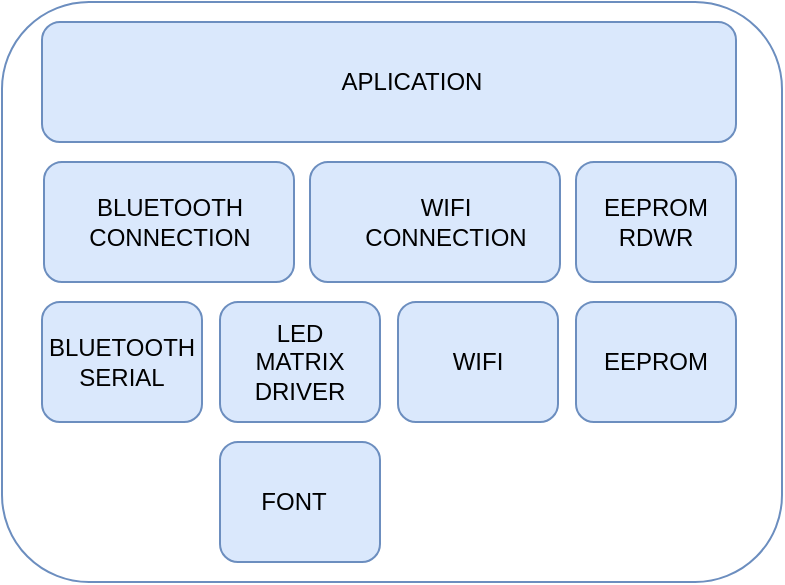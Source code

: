 <mxfile version="11.0.8" type="device"><diagram id="xJpgT9XK14lNLANqex7u" name="Page-1"><mxGraphModel dx="897" dy="524" grid="1" gridSize="10" guides="1" tooltips="1" connect="1" arrows="1" fold="1" page="1" pageScale="1" pageWidth="827" pageHeight="1169" math="0" shadow="0"><root><mxCell id="0"/><mxCell id="1" parent="0"/><mxCell id="rLpX2PtjvgOIEW3iJr3--1" value="" style="rounded=1;whiteSpace=wrap;html=1;fillColor=#dae8fc;strokeColor=#6c8ebf;" vertex="1" parent="1"><mxGeometry x="170" y="70" width="347" height="60" as="geometry"/></mxCell><mxCell id="rLpX2PtjvgOIEW3iJr3--3" value="APLICATION" style="text;html=1;strokeColor=none;fillColor=none;align=center;verticalAlign=middle;whiteSpace=wrap;rounded=0;" vertex="1" parent="1"><mxGeometry x="335" y="90" width="40" height="20" as="geometry"/></mxCell><mxCell id="rLpX2PtjvgOIEW3iJr3--6" value="" style="rounded=1;whiteSpace=wrap;html=1;fillColor=#dae8fc;strokeColor=#6c8ebf;" vertex="1" parent="1"><mxGeometry x="171" y="140" width="125" height="60" as="geometry"/></mxCell><mxCell id="rLpX2PtjvgOIEW3iJr3--7" value="" style="rounded=1;whiteSpace=wrap;html=1;fillColor=#dae8fc;strokeColor=#6c8ebf;" vertex="1" parent="1"><mxGeometry x="304" y="140" width="125" height="60" as="geometry"/></mxCell><mxCell id="rLpX2PtjvgOIEW3iJr3--8" value="" style="rounded=1;whiteSpace=wrap;html=1;fillColor=#dae8fc;strokeColor=#6c8ebf;" vertex="1" parent="1"><mxGeometry x="437" y="140" width="80" height="60" as="geometry"/></mxCell><mxCell id="rLpX2PtjvgOIEW3iJr3--9" value="" style="rounded=1;whiteSpace=wrap;html=1;fillColor=#dae8fc;strokeColor=#6c8ebf;" vertex="1" parent="1"><mxGeometry x="437" y="210" width="80" height="60" as="geometry"/></mxCell><mxCell id="rLpX2PtjvgOIEW3iJr3--10" value="" style="rounded=1;whiteSpace=wrap;html=1;fillColor=#dae8fc;strokeColor=#6c8ebf;" vertex="1" parent="1"><mxGeometry x="170" y="210" width="80" height="60" as="geometry"/></mxCell><mxCell id="rLpX2PtjvgOIEW3iJr3--11" value="" style="rounded=1;whiteSpace=wrap;html=1;fillColor=#dae8fc;strokeColor=#6c8ebf;" vertex="1" parent="1"><mxGeometry x="259" y="210" width="80" height="60" as="geometry"/></mxCell><mxCell id="rLpX2PtjvgOIEW3iJr3--13" value="" style="rounded=1;whiteSpace=wrap;html=1;fillColor=#dae8fc;strokeColor=#6c8ebf;" vertex="1" parent="1"><mxGeometry x="348" y="210" width="80" height="60" as="geometry"/></mxCell><mxCell id="rLpX2PtjvgOIEW3iJr3--17" value="" style="rounded=1;whiteSpace=wrap;html=1;fillColor=#dae8fc;strokeColor=#6c8ebf;" vertex="1" parent="1"><mxGeometry x="259" y="280" width="80" height="60" as="geometry"/></mxCell><mxCell id="rLpX2PtjvgOIEW3iJr3--18" value="BLUETOOTH CONNECTION" style="text;html=1;strokeColor=none;fillColor=none;align=center;verticalAlign=middle;whiteSpace=wrap;rounded=0;" vertex="1" parent="1"><mxGeometry x="213.5" y="160" width="40" height="20" as="geometry"/></mxCell><mxCell id="rLpX2PtjvgOIEW3iJr3--19" value="WIFI CONNECTION" style="text;html=1;strokeColor=none;fillColor=none;align=center;verticalAlign=middle;whiteSpace=wrap;rounded=0;" vertex="1" parent="1"><mxGeometry x="352" y="160" width="40" height="20" as="geometry"/></mxCell><mxCell id="rLpX2PtjvgOIEW3iJr3--20" value="EEPROM RDWR" style="text;html=1;strokeColor=none;fillColor=none;align=center;verticalAlign=middle;whiteSpace=wrap;rounded=0;" vertex="1" parent="1"><mxGeometry x="457" y="160" width="40" height="20" as="geometry"/></mxCell><mxCell id="rLpX2PtjvgOIEW3iJr3--21" value="BLUETOOTH SERIAL" style="text;html=1;strokeColor=none;fillColor=none;align=center;verticalAlign=middle;whiteSpace=wrap;rounded=0;" vertex="1" parent="1"><mxGeometry x="190" y="230" width="40" height="20" as="geometry"/></mxCell><mxCell id="rLpX2PtjvgOIEW3iJr3--22" value="LED MATRIX DRIVER" style="text;html=1;strokeColor=none;fillColor=none;align=center;verticalAlign=middle;whiteSpace=wrap;rounded=0;" vertex="1" parent="1"><mxGeometry x="279" y="230" width="40" height="20" as="geometry"/></mxCell><mxCell id="rLpX2PtjvgOIEW3iJr3--23" value="WIFI" style="text;html=1;strokeColor=none;fillColor=none;align=center;verticalAlign=middle;whiteSpace=wrap;rounded=0;" vertex="1" parent="1"><mxGeometry x="368" y="230" width="40" height="20" as="geometry"/></mxCell><mxCell id="rLpX2PtjvgOIEW3iJr3--24" value="EEPROM" style="text;html=1;strokeColor=none;fillColor=none;align=center;verticalAlign=middle;whiteSpace=wrap;rounded=0;" vertex="1" parent="1"><mxGeometry x="457" y="230" width="40" height="20" as="geometry"/></mxCell><mxCell id="rLpX2PtjvgOIEW3iJr3--25" value="FONT" style="text;html=1;strokeColor=none;fillColor=none;align=center;verticalAlign=middle;whiteSpace=wrap;rounded=0;" vertex="1" parent="1"><mxGeometry x="276" y="300" width="40" height="20" as="geometry"/></mxCell><mxCell id="rLpX2PtjvgOIEW3iJr3--26" value="" style="rounded=1;whiteSpace=wrap;html=1;gradientColor=#7ea6e0;glass=0;fillColor=none;strokeColor=#6c8ebf;" vertex="1" parent="1"><mxGeometry x="150" y="60" width="390" height="290" as="geometry"/></mxCell></root></mxGraphModel></diagram></mxfile>